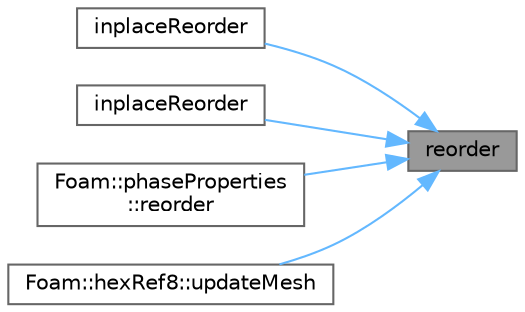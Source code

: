 digraph "reorder"
{
 // LATEX_PDF_SIZE
  bgcolor="transparent";
  edge [fontname=Helvetica,fontsize=10,labelfontname=Helvetica,labelfontsize=10];
  node [fontname=Helvetica,fontsize=10,shape=box,height=0.2,width=0.4];
  rankdir="RL";
  Node1 [id="Node000001",label="reorder",height=0.2,width=0.4,color="gray40", fillcolor="grey60", style="filled", fontcolor="black",tooltip=" "];
  Node1 -> Node2 [id="edge1_Node000001_Node000002",dir="back",color="steelblue1",style="solid",tooltip=" "];
  Node2 [id="Node000002",label="inplaceReorder",height=0.2,width=0.4,color="grey40", fillcolor="white", style="filled",URL="$namespaceFoam.html#afc5b1da1ed20fadb6eb79e1e2ecd8d7f",tooltip=" "];
  Node1 -> Node3 [id="edge2_Node000001_Node000003",dir="back",color="steelblue1",style="solid",tooltip=" "];
  Node3 [id="Node000003",label="inplaceReorder",height=0.2,width=0.4,color="grey40", fillcolor="white", style="filled",URL="$namespaceFoam.html#a5741420b51aa59802d61b9d44785498d",tooltip=" "];
  Node1 -> Node4 [id="edge3_Node000001_Node000004",dir="back",color="steelblue1",style="solid",tooltip=" "];
  Node4 [id="Node000004",label="Foam::phaseProperties\l::reorder",height=0.2,width=0.4,color="grey40", fillcolor="white", style="filled",URL="$classFoam_1_1phaseProperties.html#af42ee2e3f1683ab032958d0535a61bd6",tooltip=" "];
  Node1 -> Node5 [id="edge4_Node000001_Node000005",dir="back",color="steelblue1",style="solid",tooltip=" "];
  Node5 [id="Node000005",label="Foam::hexRef8::updateMesh",height=0.2,width=0.4,color="grey40", fillcolor="white", style="filled",URL="$classFoam_1_1hexRef8.html#a97c9017fa6ef5f8319a5d64bdf3fd1b6",tooltip=" "];
}
